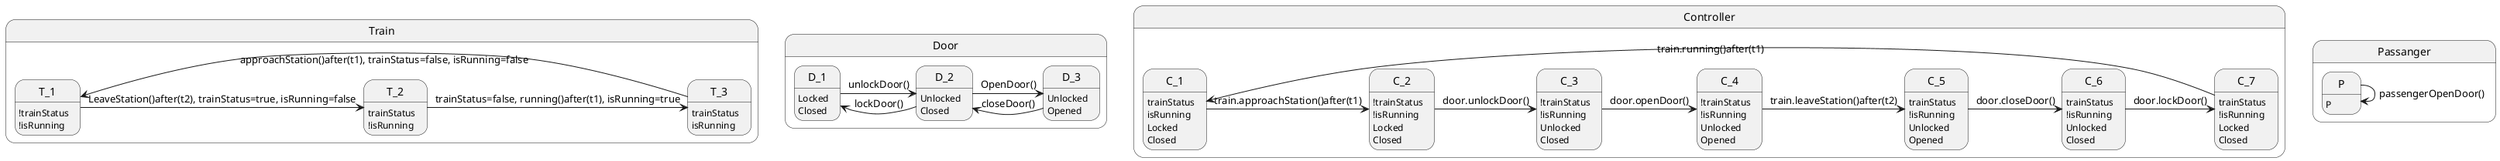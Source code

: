@startuml
hide empty description

state Train{
state T_1 : !trainStatus
state T_1 : !isRunning

state T_2 : trainStatus
state T_2 : !isRunning

state T_3 : trainStatus
state T_3 : isRunning

T_1 -> T_2 : LeaveStation()after(t2), trainStatus=true, isRunning=false
T_2 -> T_3 : trainStatus=false, running()after(t1), isRunning=true
T_3 -> T_1 : approachStation()after(t1), trainStatus=false, isRunning=false
}

state Door{
state D_1 : Locked
state D_1 : Closed

state D_2 : Unlocked
state D_2 : Closed

state D_3 : Unlocked
state D_3 : Opened

D_1 -> D_2 : unlockDoor()
D_2 -> D_1 : lockDoor()
D_2 -> D_3 : OpenDoor()
D_3 -> D_2 : closeDoor()
}

state Controller{
state C_1 : trainStatus
state C_1 : isRunning
state C_1 : Locked
state C_1 : Closed

state C_2 : !trainStatus
state C_2 : !isRunning
state C_2 : Locked
state C_2 : Closed

state C_3 : !trainStatus
state C_3 : !isRunning
state C_3 : Unlocked
state C_3 : Closed

state C_4 : !trainStatus
state C_4 : !isRunning
state C_4 : Unlocked
state C_4 : Opened

state C_5 : trainStatus
state C_5 : !isRunning
state C_5 : Unlocked
state C_5 : Opened

state C_6 : trainStatus
state C_6 : !isRunning
state C_6 : Unlocked
state C_6 : Closed

state C_7 : trainStatus
state C_7 : !isRunning
state C_7 : Locked
state C_7 : Closed

C_1 -> C_2 : train.approachStation()after(t1)
C_2 -> C_3 : door.unlockDoor()
C_3 -> C_4 : door.openDoor()
C_4 -> C_5 : train.leaveStation()after(t2)
C_5 -> C_6 : door.closeDoor()
C_6 -> C_7 : door.lockDoor()
C_7 -> C_1 : train.running()after(t1)
}

state Passanger{
state P : P
P -> P : passengerOpenDoor()
}
@enduml